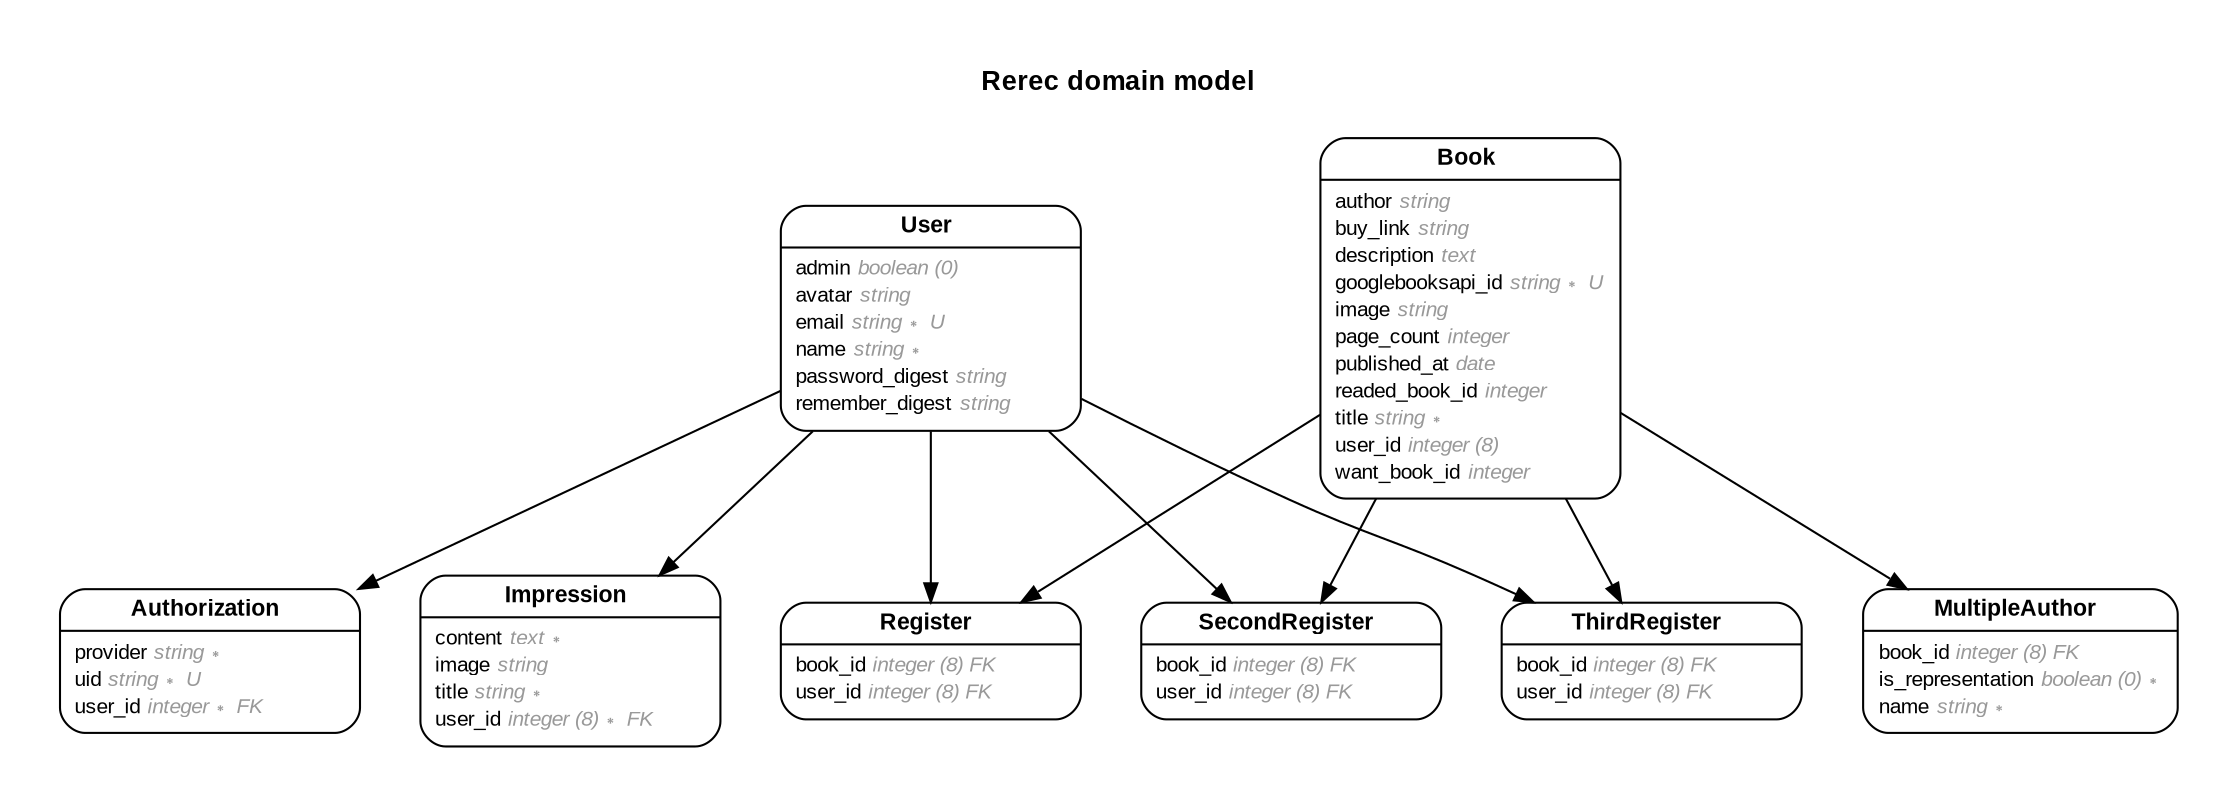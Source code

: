 digraph Rerec {
rankdir = "LR";
ranksep = "0.5";
nodesep = "0.4";
pad = "0.4,0.4";
margin = "0,0";
concentrate = "true";
labelloc = "t";
fontsize = "13";
fontname = "Arial Bold";
splines = "spline";
node[ shape  =  "Mrecord" , fontsize  =  "10" , fontname  =  "Arial" , margin  =  "0.07,0.05" , penwidth  =  "1.0"];
edge[ fontname  =  "Arial" , fontsize  =  "7" , dir  =  "both" , arrowsize  =  "0.9" , penwidth  =  "1.0" , labelangle  =  "32" , labeldistance  =  "1.8"];
rankdir = "TB";
label = "Rerec domain model\n\n";
m_Authorization [label = <{<table border="0" align="center" cellspacing="0.5" cellpadding="0" width="134">
  <tr><td align="center" valign="bottom" width="130"><font face="Arial Bold" point-size="11">Authorization</font></td></tr>
</table>
|
<table border="0" align="left" cellspacing="2" cellpadding="0" width="134">
  <tr><td align="left" width="130" port="provider">provider <font face="Arial Italic" color="grey60">string ∗</font></td></tr>
  <tr><td align="left" width="130" port="uid">uid <font face="Arial Italic" color="grey60">string ∗ U</font></td></tr>
  <tr><td align="left" width="130" port="user_id">user_id <font face="Arial Italic" color="grey60">integer ∗ FK</font></td></tr>
</table>
}>];
m_Book [label = <{<table border="0" align="center" cellspacing="0.5" cellpadding="0" width="134">
  <tr><td align="center" valign="bottom" width="130"><font face="Arial Bold" point-size="11">Book</font></td></tr>
</table>
|
<table border="0" align="left" cellspacing="2" cellpadding="0" width="134">
  <tr><td align="left" width="130" port="author">author <font face="Arial Italic" color="grey60">string</font></td></tr>
  <tr><td align="left" width="130" port="buy_link">buy_link <font face="Arial Italic" color="grey60">string</font></td></tr>
  <tr><td align="left" width="130" port="description">description <font face="Arial Italic" color="grey60">text</font></td></tr>
  <tr><td align="left" width="130" port="googlebooksapi_id">googlebooksapi_id <font face="Arial Italic" color="grey60">string ∗ U</font></td></tr>
  <tr><td align="left" width="130" port="image">image <font face="Arial Italic" color="grey60">string</font></td></tr>
  <tr><td align="left" width="130" port="page_count">page_count <font face="Arial Italic" color="grey60">integer</font></td></tr>
  <tr><td align="left" width="130" port="published_at">published_at <font face="Arial Italic" color="grey60">date</font></td></tr>
  <tr><td align="left" width="130" port="readed_book_id">readed_book_id <font face="Arial Italic" color="grey60">integer</font></td></tr>
  <tr><td align="left" width="130" port="title">title <font face="Arial Italic" color="grey60">string ∗</font></td></tr>
  <tr><td align="left" width="130" port="user_id">user_id <font face="Arial Italic" color="grey60">integer (8)</font></td></tr>
  <tr><td align="left" width="130" port="want_book_id">want_book_id <font face="Arial Italic" color="grey60">integer</font></td></tr>
</table>
}>];
m_Impression [label = <{<table border="0" align="center" cellspacing="0.5" cellpadding="0" width="134">
  <tr><td align="center" valign="bottom" width="130"><font face="Arial Bold" point-size="11">Impression</font></td></tr>
</table>
|
<table border="0" align="left" cellspacing="2" cellpadding="0" width="134">
  <tr><td align="left" width="130" port="content">content <font face="Arial Italic" color="grey60">text ∗</font></td></tr>
  <tr><td align="left" width="130" port="image">image <font face="Arial Italic" color="grey60">string</font></td></tr>
  <tr><td align="left" width="130" port="title">title <font face="Arial Italic" color="grey60">string ∗</font></td></tr>
  <tr><td align="left" width="130" port="user_id">user_id <font face="Arial Italic" color="grey60">integer (8) ∗ FK</font></td></tr>
</table>
}>];
m_MultipleAuthor [label = <{<table border="0" align="center" cellspacing="0.5" cellpadding="0" width="134">
  <tr><td align="center" valign="bottom" width="130"><font face="Arial Bold" point-size="11">MultipleAuthor</font></td></tr>
</table>
|
<table border="0" align="left" cellspacing="2" cellpadding="0" width="134">
  <tr><td align="left" width="130" port="book_id">book_id <font face="Arial Italic" color="grey60">integer (8) FK</font></td></tr>
  <tr><td align="left" width="130" port="is_representation">is_representation <font face="Arial Italic" color="grey60">boolean (0) ∗</font></td></tr>
  <tr><td align="left" width="130" port="name">name <font face="Arial Italic" color="grey60">string ∗</font></td></tr>
</table>
}>];
m_Register [label = <{<table border="0" align="center" cellspacing="0.5" cellpadding="0" width="134">
  <tr><td align="center" valign="bottom" width="130"><font face="Arial Bold" point-size="11">Register</font></td></tr>
</table>
|
<table border="0" align="left" cellspacing="2" cellpadding="0" width="134">
  <tr><td align="left" width="130" port="book_id">book_id <font face="Arial Italic" color="grey60">integer (8) FK</font></td></tr>
  <tr><td align="left" width="130" port="user_id">user_id <font face="Arial Italic" color="grey60">integer (8) FK</font></td></tr>
</table>
}>];
m_SecondRegister [label = <{<table border="0" align="center" cellspacing="0.5" cellpadding="0" width="134">
  <tr><td align="center" valign="bottom" width="130"><font face="Arial Bold" point-size="11">SecondRegister</font></td></tr>
</table>
|
<table border="0" align="left" cellspacing="2" cellpadding="0" width="134">
  <tr><td align="left" width="130" port="book_id">book_id <font face="Arial Italic" color="grey60">integer (8) FK</font></td></tr>
  <tr><td align="left" width="130" port="user_id">user_id <font face="Arial Italic" color="grey60">integer (8) FK</font></td></tr>
</table>
}>];
m_ThirdRegister [label = <{<table border="0" align="center" cellspacing="0.5" cellpadding="0" width="134">
  <tr><td align="center" valign="bottom" width="130"><font face="Arial Bold" point-size="11">ThirdRegister</font></td></tr>
</table>
|
<table border="0" align="left" cellspacing="2" cellpadding="0" width="134">
  <tr><td align="left" width="130" port="book_id">book_id <font face="Arial Italic" color="grey60">integer (8) FK</font></td></tr>
  <tr><td align="left" width="130" port="user_id">user_id <font face="Arial Italic" color="grey60">integer (8) FK</font></td></tr>
</table>
}>];
m_User [label = <{<table border="0" align="center" cellspacing="0.5" cellpadding="0" width="134">
  <tr><td align="center" valign="bottom" width="130"><font face="Arial Bold" point-size="11">User</font></td></tr>
</table>
|
<table border="0" align="left" cellspacing="2" cellpadding="0" width="134">
  <tr><td align="left" width="130" port="admin">admin <font face="Arial Italic" color="grey60">boolean (0)</font></td></tr>
  <tr><td align="left" width="130" port="avatar">avatar <font face="Arial Italic" color="grey60">string</font></td></tr>
  <tr><td align="left" width="130" port="email">email <font face="Arial Italic" color="grey60">string ∗ U</font></td></tr>
  <tr><td align="left" width="130" port="name">name <font face="Arial Italic" color="grey60">string ∗</font></td></tr>
  <tr><td align="left" width="130" port="password_digest">password_digest <font face="Arial Italic" color="grey60">string</font></td></tr>
  <tr><td align="left" width="130" port="remember_digest">remember_digest <font face="Arial Italic" color="grey60">string</font></td></tr>
</table>
}>];
  m_User -> m_Authorization [arrowhead = "normal", arrowtail = "none", weight = "2"];
  m_Book -> m_Register [arrowhead = "normal", arrowtail = "none", weight = "2"];
  m_Book -> m_SecondRegister [arrowhead = "normal", arrowtail = "none", weight = "2"];
  m_Book -> m_ThirdRegister [arrowhead = "normal", arrowtail = "none", weight = "2"];
  m_Book -> m_MultipleAuthor [arrowhead = "normal", arrowtail = "none", weight = "2"];
  m_User -> m_Impression [arrowhead = "normal", arrowtail = "none", weight = "2"];
  m_User -> m_Register [arrowhead = "normal", arrowtail = "none", weight = "2"];
  m_User -> m_SecondRegister [arrowhead = "normal", arrowtail = "none", weight = "2"];
  m_User -> m_ThirdRegister [arrowhead = "normal", arrowtail = "none", weight = "2"];
}
